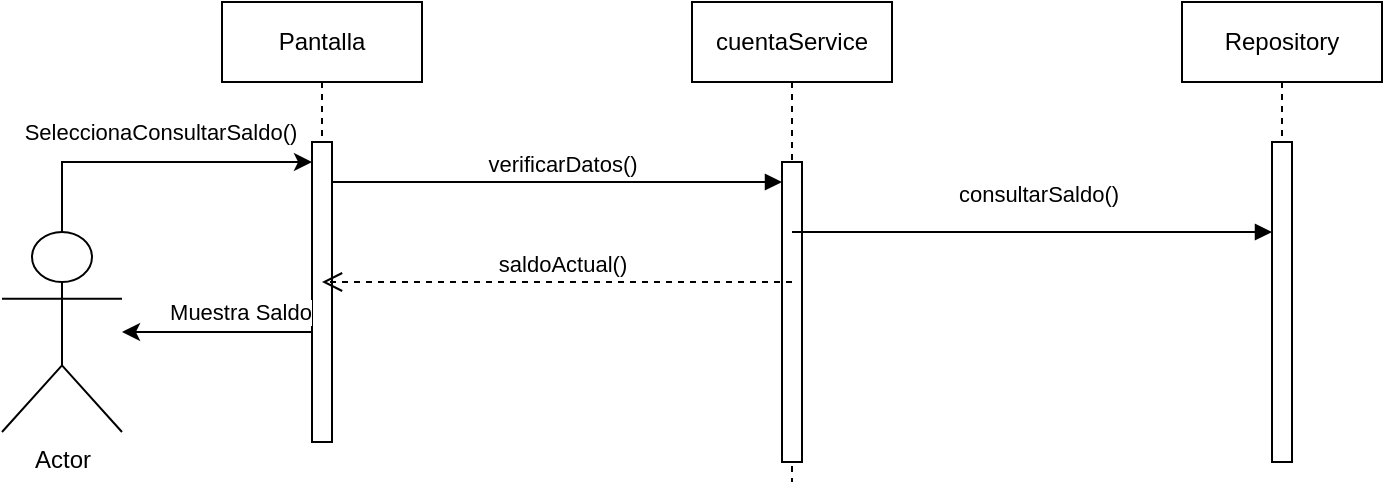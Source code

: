 <mxfile version="24.7.14" pages="4">
  <diagram name="ConsultarSaldo" id="2YBvvXClWsGukQMizWep">
    <mxGraphModel dx="712" dy="755" grid="1" gridSize="10" guides="1" tooltips="1" connect="1" arrows="1" fold="1" page="1" pageScale="1" pageWidth="850" pageHeight="1100" math="0" shadow="0">
      <root>
        <mxCell id="0" />
        <mxCell id="1" parent="0" />
        <mxCell id="aM9ryv3xv72pqoxQDRHE-1" value="Pantalla" style="shape=umlLifeline;perimeter=lifelinePerimeter;whiteSpace=wrap;html=1;container=0;dropTarget=0;collapsible=0;recursiveResize=0;outlineConnect=0;portConstraint=eastwest;newEdgeStyle={&quot;edgeStyle&quot;:&quot;elbowEdgeStyle&quot;,&quot;elbow&quot;:&quot;vertical&quot;,&quot;curved&quot;:0,&quot;rounded&quot;:0};" parent="1" vertex="1">
          <mxGeometry x="140" y="40" width="100" height="220" as="geometry" />
        </mxCell>
        <mxCell id="aM9ryv3xv72pqoxQDRHE-2" value="" style="html=1;points=[];perimeter=orthogonalPerimeter;outlineConnect=0;targetShapes=umlLifeline;portConstraint=eastwest;newEdgeStyle={&quot;edgeStyle&quot;:&quot;elbowEdgeStyle&quot;,&quot;elbow&quot;:&quot;vertical&quot;,&quot;curved&quot;:0,&quot;rounded&quot;:0};" parent="aM9ryv3xv72pqoxQDRHE-1" vertex="1">
          <mxGeometry x="45" y="70" width="10" height="150" as="geometry" />
        </mxCell>
        <mxCell id="aM9ryv3xv72pqoxQDRHE-5" value="cuentaService" style="shape=umlLifeline;perimeter=lifelinePerimeter;whiteSpace=wrap;html=1;container=0;dropTarget=0;collapsible=0;recursiveResize=0;outlineConnect=0;portConstraint=eastwest;newEdgeStyle={&quot;edgeStyle&quot;:&quot;elbowEdgeStyle&quot;,&quot;elbow&quot;:&quot;vertical&quot;,&quot;curved&quot;:0,&quot;rounded&quot;:0};" parent="1" vertex="1">
          <mxGeometry x="375" y="40" width="100" height="240" as="geometry" />
        </mxCell>
        <mxCell id="aM9ryv3xv72pqoxQDRHE-6" value="" style="html=1;points=[];perimeter=orthogonalPerimeter;outlineConnect=0;targetShapes=umlLifeline;portConstraint=eastwest;newEdgeStyle={&quot;edgeStyle&quot;:&quot;elbowEdgeStyle&quot;,&quot;elbow&quot;:&quot;vertical&quot;,&quot;curved&quot;:0,&quot;rounded&quot;:0};" parent="aM9ryv3xv72pqoxQDRHE-5" vertex="1">
          <mxGeometry x="45" y="80" width="10" height="150" as="geometry" />
        </mxCell>
        <mxCell id="aM9ryv3xv72pqoxQDRHE-7" value="verificarDatos()" style="html=1;verticalAlign=bottom;endArrow=block;edgeStyle=elbowEdgeStyle;elbow=vertical;curved=0;rounded=0;" parent="1" edge="1">
          <mxGeometry x="0.022" relative="1" as="geometry">
            <mxPoint x="195" y="130" as="sourcePoint" />
            <Array as="points">
              <mxPoint x="250" y="130" />
            </Array>
            <mxPoint x="420" y="130" as="targetPoint" />
            <mxPoint as="offset" />
          </mxGeometry>
        </mxCell>
        <mxCell id="KDE6-QYmhGzncbmkTHAg-1" value="Repository" style="shape=umlLifeline;perimeter=lifelinePerimeter;whiteSpace=wrap;html=1;container=0;dropTarget=0;collapsible=0;recursiveResize=0;outlineConnect=0;portConstraint=eastwest;newEdgeStyle={&quot;edgeStyle&quot;:&quot;elbowEdgeStyle&quot;,&quot;elbow&quot;:&quot;vertical&quot;,&quot;curved&quot;:0,&quot;rounded&quot;:0};" parent="1" vertex="1">
          <mxGeometry x="620" y="40" width="100" height="230" as="geometry" />
        </mxCell>
        <mxCell id="KDE6-QYmhGzncbmkTHAg-2" value="" style="html=1;points=[];perimeter=orthogonalPerimeter;outlineConnect=0;targetShapes=umlLifeline;portConstraint=eastwest;newEdgeStyle={&quot;edgeStyle&quot;:&quot;elbowEdgeStyle&quot;,&quot;elbow&quot;:&quot;vertical&quot;,&quot;curved&quot;:0,&quot;rounded&quot;:0};" parent="KDE6-QYmhGzncbmkTHAg-1" vertex="1">
          <mxGeometry x="45" y="70" width="10" height="160" as="geometry" />
        </mxCell>
        <mxCell id="KDE6-QYmhGzncbmkTHAg-12" value="SeleccionaConsultarSaldo()" style="edgeStyle=orthogonalEdgeStyle;rounded=0;orthogonalLoop=1;jettySize=auto;html=1;" parent="1" source="KDE6-QYmhGzncbmkTHAg-11" target="aM9ryv3xv72pqoxQDRHE-2" edge="1">
          <mxGeometry x="0.053" y="15" relative="1" as="geometry">
            <mxPoint x="180" y="150" as="targetPoint" />
            <Array as="points">
              <mxPoint x="60" y="120" />
            </Array>
            <mxPoint as="offset" />
          </mxGeometry>
        </mxCell>
        <mxCell id="KDE6-QYmhGzncbmkTHAg-11" value="Actor" style="shape=umlActor;verticalLabelPosition=bottom;verticalAlign=top;html=1;outlineConnect=0;" parent="1" vertex="1">
          <mxGeometry x="30" y="155" width="60" height="100" as="geometry" />
        </mxCell>
        <mxCell id="53vbGY8hmXZEUhKwZ0y9-17" value="consultarSaldo()" style="html=1;verticalAlign=bottom;endArrow=block;edgeStyle=elbowEdgeStyle;elbow=vertical;curved=0;rounded=0;" edge="1" parent="1" target="KDE6-QYmhGzncbmkTHAg-2">
          <mxGeometry x="0.022" y="10" relative="1" as="geometry">
            <mxPoint x="425" y="155" as="sourcePoint" />
            <Array as="points">
              <mxPoint x="515" y="155" />
              <mxPoint x="480" y="155" />
            </Array>
            <mxPoint x="660" y="155" as="targetPoint" />
            <mxPoint as="offset" />
          </mxGeometry>
        </mxCell>
        <mxCell id="53vbGY8hmXZEUhKwZ0y9-18" value="saldoActual()" style="html=1;verticalAlign=bottom;endArrow=open;dashed=1;endSize=8;curved=0;rounded=0;" edge="1" parent="1">
          <mxGeometry x="-0.02" relative="1" as="geometry">
            <mxPoint x="425" y="180" as="sourcePoint" />
            <mxPoint x="190" y="180" as="targetPoint" />
            <Array as="points">
              <mxPoint x="370" y="180" />
            </Array>
            <mxPoint as="offset" />
          </mxGeometry>
        </mxCell>
        <mxCell id="53vbGY8hmXZEUhKwZ0y9-21" value="" style="edgeStyle=elbowEdgeStyle;rounded=0;orthogonalLoop=1;jettySize=auto;html=1;elbow=vertical;curved=0;" edge="1" parent="1" source="aM9ryv3xv72pqoxQDRHE-2" target="KDE6-QYmhGzncbmkTHAg-11">
          <mxGeometry relative="1" as="geometry">
            <mxPoint x="290.5" y="230" as="sourcePoint" />
            <mxPoint x="60" y="230" as="targetPoint" />
          </mxGeometry>
        </mxCell>
        <mxCell id="53vbGY8hmXZEUhKwZ0y9-22" value="Muestra Saldo" style="edgeLabel;html=1;align=center;verticalAlign=middle;resizable=0;points=[];" vertex="1" connectable="0" parent="53vbGY8hmXZEUhKwZ0y9-21">
          <mxGeometry x="0.323" y="-4" relative="1" as="geometry">
            <mxPoint x="27" y="-6" as="offset" />
          </mxGeometry>
        </mxCell>
      </root>
    </mxGraphModel>
  </diagram>
  <diagram id="QY3ssvC00ROUU9uj-6hO" name="IngresarEfectivo">
    <mxGraphModel dx="714" dy="764" grid="1" gridSize="10" guides="1" tooltips="1" connect="1" arrows="1" fold="1" page="1" pageScale="1" pageWidth="827" pageHeight="1169" math="0" shadow="0">
      <root>
        <mxCell id="0" />
        <mxCell id="1" parent="0" />
        <mxCell id="T3xDBMBK5qftWntCpOgK-1" value="Pantalla" style="shape=umlLifeline;perimeter=lifelinePerimeter;whiteSpace=wrap;html=1;container=0;dropTarget=0;collapsible=0;recursiveResize=0;outlineConnect=0;portConstraint=eastwest;newEdgeStyle={&quot;edgeStyle&quot;:&quot;elbowEdgeStyle&quot;,&quot;elbow&quot;:&quot;vertical&quot;,&quot;curved&quot;:0,&quot;rounded&quot;:0};" vertex="1" parent="1">
          <mxGeometry x="140" y="40" width="100" height="450" as="geometry" />
        </mxCell>
        <mxCell id="T3xDBMBK5qftWntCpOgK-2" value="" style="html=1;points=[];perimeter=orthogonalPerimeter;outlineConnect=0;targetShapes=umlLifeline;portConstraint=eastwest;newEdgeStyle={&quot;edgeStyle&quot;:&quot;elbowEdgeStyle&quot;,&quot;elbow&quot;:&quot;vertical&quot;,&quot;curved&quot;:0,&quot;rounded&quot;:0};" vertex="1" parent="T3xDBMBK5qftWntCpOgK-1">
          <mxGeometry x="45" y="70" width="10" height="380" as="geometry" />
        </mxCell>
        <mxCell id="T3xDBMBK5qftWntCpOgK-30" value="" style="html=1;points=[[0,0,0,0,5],[0,1,0,0,-5],[1,0,0,0,5],[1,1,0,0,-5]];perimeter=orthogonalPerimeter;outlineConnect=0;targetShapes=umlLifeline;portConstraint=eastwest;newEdgeStyle={&quot;curved&quot;:0,&quot;rounded&quot;:0};" vertex="1" parent="T3xDBMBK5qftWntCpOgK-1">
          <mxGeometry x="55" y="200" width="10" height="40" as="geometry" />
        </mxCell>
        <mxCell id="T3xDBMBK5qftWntCpOgK-31" value="solicitarEfectivo()" style="html=1;align=left;spacingLeft=2;endArrow=block;rounded=0;edgeStyle=orthogonalEdgeStyle;curved=0;rounded=0;" edge="1" target="T3xDBMBK5qftWntCpOgK-30" parent="T3xDBMBK5qftWntCpOgK-1">
          <mxGeometry x="0.273" relative="1" as="geometry">
            <mxPoint x="55" y="160" as="sourcePoint" />
            <Array as="points">
              <mxPoint x="55" y="190" />
              <mxPoint x="85" y="190" />
              <mxPoint x="85" y="220" />
            </Array>
            <mxPoint x="60" y="190" as="targetPoint" />
            <mxPoint as="offset" />
          </mxGeometry>
        </mxCell>
        <mxCell id="T3xDBMBK5qftWntCpOgK-37" value="" style="html=1;points=[[0,0,0,0,5],[0,1,0,0,-5],[1,0,0,0,5],[1,1,0,0,-5]];perimeter=orthogonalPerimeter;outlineConnect=0;targetShapes=umlLifeline;portConstraint=eastwest;newEdgeStyle={&quot;curved&quot;:0,&quot;rounded&quot;:0};" vertex="1" parent="T3xDBMBK5qftWntCpOgK-1">
          <mxGeometry x="45" y="390" width="10" height="40" as="geometry" />
        </mxCell>
        <mxCell id="T3xDBMBK5qftWntCpOgK-38" value="imprimirRecibo()" style="html=1;align=left;spacingLeft=2;endArrow=block;rounded=0;edgeStyle=orthogonalEdgeStyle;curved=0;rounded=0;" edge="1" target="T3xDBMBK5qftWntCpOgK-37" parent="T3xDBMBK5qftWntCpOgK-1">
          <mxGeometry relative="1" as="geometry">
            <mxPoint x="50" y="370" as="sourcePoint" />
            <Array as="points">
              <mxPoint x="80" y="400" />
            </Array>
          </mxGeometry>
        </mxCell>
        <mxCell id="T3xDBMBK5qftWntCpOgK-3" value="CuentaBancaria" style="shape=umlLifeline;perimeter=lifelinePerimeter;whiteSpace=wrap;html=1;container=0;dropTarget=0;collapsible=0;recursiveResize=0;outlineConnect=0;portConstraint=eastwest;newEdgeStyle={&quot;edgeStyle&quot;:&quot;elbowEdgeStyle&quot;,&quot;elbow&quot;:&quot;vertical&quot;,&quot;curved&quot;:0,&quot;rounded&quot;:0};" vertex="1" parent="1">
          <mxGeometry x="375" y="40" width="100" height="450" as="geometry" />
        </mxCell>
        <mxCell id="T3xDBMBK5qftWntCpOgK-4" value="" style="html=1;points=[];perimeter=orthogonalPerimeter;outlineConnect=0;targetShapes=umlLifeline;portConstraint=eastwest;newEdgeStyle={&quot;edgeStyle&quot;:&quot;elbowEdgeStyle&quot;,&quot;elbow&quot;:&quot;vertical&quot;,&quot;curved&quot;:0,&quot;rounded&quot;:0};" vertex="1" parent="T3xDBMBK5qftWntCpOgK-3">
          <mxGeometry x="45" y="80" width="10" height="370" as="geometry" />
        </mxCell>
        <mxCell id="T3xDBMBK5qftWntCpOgK-5" value="validarTarjeta()" style="html=1;verticalAlign=bottom;endArrow=block;edgeStyle=elbowEdgeStyle;elbow=vertical;curved=0;rounded=0;" edge="1" parent="1">
          <mxGeometry x="0.022" relative="1" as="geometry">
            <mxPoint x="195" y="130" as="sourcePoint" />
            <Array as="points">
              <mxPoint x="250" y="130" />
            </Array>
            <mxPoint x="420" y="130" as="targetPoint" />
            <mxPoint as="offset" />
          </mxGeometry>
        </mxCell>
        <mxCell id="T3xDBMBK5qftWntCpOgK-8" value="insertaTarjeta" style="edgeStyle=orthogonalEdgeStyle;rounded=0;orthogonalLoop=1;jettySize=auto;html=1;" edge="1" parent="1" source="T3xDBMBK5qftWntCpOgK-12" target="T3xDBMBK5qftWntCpOgK-2">
          <mxGeometry x="0.053" y="15" relative="1" as="geometry">
            <mxPoint x="180" y="150" as="targetPoint" />
            <Array as="points">
              <mxPoint x="60" y="120" />
            </Array>
            <mxPoint as="offset" />
          </mxGeometry>
        </mxCell>
        <mxCell id="T3xDBMBK5qftWntCpOgK-9" value="ingresa PIN" style="edgeStyle=orthogonalEdgeStyle;rounded=0;orthogonalLoop=1;jettySize=auto;html=1;" edge="1" parent="1">
          <mxGeometry x="0.121" y="16" relative="1" as="geometry">
            <mxPoint x="100" y="155" as="sourcePoint" />
            <mxPoint x="190" y="156" as="targetPoint" />
            <Array as="points">
              <mxPoint x="100" y="156" />
            </Array>
            <mxPoint as="offset" />
          </mxGeometry>
        </mxCell>
        <mxCell id="T3xDBMBK5qftWntCpOgK-10" value="ingresar Efectivo" style="edgeStyle=orthogonalEdgeStyle;rounded=0;orthogonalLoop=1;jettySize=auto;html=1;" edge="1" parent="1">
          <mxGeometry x="0.312" y="15" relative="1" as="geometry">
            <Array as="points">
              <mxPoint x="90" y="265" />
            </Array>
            <mxPoint x="90" y="210" as="sourcePoint" />
            <mxPoint x="195" y="265" as="targetPoint" />
            <mxPoint as="offset" />
          </mxGeometry>
        </mxCell>
        <mxCell id="T3xDBMBK5qftWntCpOgK-12" value="Actor" style="shape=umlActor;verticalLabelPosition=bottom;verticalAlign=top;html=1;outlineConnect=0;" vertex="1" parent="1">
          <mxGeometry x="30" y="155" width="60" height="100" as="geometry" />
        </mxCell>
        <mxCell id="T3xDBMBK5qftWntCpOgK-16" value="validarPIN()" style="html=1;verticalAlign=bottom;endArrow=block;edgeStyle=elbowEdgeStyle;elbow=vertical;curved=0;rounded=0;" edge="1" parent="1" target="T3xDBMBK5qftWntCpOgK-4">
          <mxGeometry x="0.048" relative="1" as="geometry">
            <mxPoint x="189" y="170" as="sourcePoint" />
            <Array as="points">
              <mxPoint x="374" y="170" />
              <mxPoint x="264" y="120" />
              <mxPoint x="249" y="170" />
            </Array>
            <mxPoint x="414" y="170" as="targetPoint" />
            <mxPoint as="offset" />
          </mxGeometry>
        </mxCell>
        <mxCell id="T3xDBMBK5qftWntCpOgK-20" value="contarEfectivo()" style="html=1;verticalAlign=bottom;endArrow=block;edgeStyle=elbowEdgeStyle;elbow=vertical;curved=0;rounded=0;" edge="1" parent="1">
          <mxGeometry x="0.043" relative="1" as="geometry">
            <mxPoint x="190" y="300" as="sourcePoint" />
            <Array as="points">
              <mxPoint x="250" y="300" />
            </Array>
            <mxPoint x="420" y="300" as="targetPoint" />
            <mxPoint as="offset" />
          </mxGeometry>
        </mxCell>
        <mxCell id="T3xDBMBK5qftWntCpOgK-33" value="actualizarSaldo()" style="html=1;verticalAlign=bottom;endArrow=block;edgeStyle=elbowEdgeStyle;elbow=vertical;curved=0;rounded=0;" edge="1" parent="1">
          <mxGeometry x="0.043" relative="1" as="geometry">
            <mxPoint x="190" y="330" as="sourcePoint" />
            <Array as="points">
              <mxPoint x="250" y="330" />
            </Array>
            <mxPoint x="420" y="330" as="targetPoint" />
            <mxPoint as="offset" />
          </mxGeometry>
        </mxCell>
        <mxCell id="T3xDBMBK5qftWntCpOgK-34" value="saldoActialzado()" style="html=1;verticalAlign=bottom;endArrow=open;dashed=1;endSize=8;curved=0;rounded=0;" edge="1" parent="1">
          <mxGeometry relative="1" as="geometry">
            <mxPoint x="414" y="360" as="sourcePoint" />
            <mxPoint x="189" y="360" as="targetPoint" />
          </mxGeometry>
        </mxCell>
        <mxCell id="T3xDBMBK5qftWntCpOgK-35" value="Confirmar" style="endArrow=block;startArrow=block;endFill=1;startFill=1;html=1;rounded=0;" edge="1" parent="1" source="T3xDBMBK5qftWntCpOgK-12">
          <mxGeometry x="0.443" y="9" width="160" relative="1" as="geometry">
            <mxPoint x="30" y="370" as="sourcePoint" />
            <mxPoint x="190" y="370" as="targetPoint" />
            <Array as="points">
              <mxPoint x="60" y="370" />
            </Array>
            <mxPoint as="offset" />
          </mxGeometry>
        </mxCell>
        <mxCell id="T3xDBMBK5qftWntCpOgK-40" value="Recibo" style="edgeStyle=orthogonalEdgeStyle;rounded=0;orthogonalLoop=1;jettySize=auto;html=1;curved=0;entryX=0;entryY=1;entryDx=0;entryDy=0;entryPerimeter=0;" edge="1" parent="1" source="T3xDBMBK5qftWntCpOgK-37" target="T3xDBMBK5qftWntCpOgK-12">
          <mxGeometry x="-0.629" y="-10" relative="1" as="geometry">
            <mxPoint x="100" y="450" as="targetPoint" />
            <mxPoint as="offset" />
          </mxGeometry>
        </mxCell>
      </root>
    </mxGraphModel>
  </diagram>
  <diagram id="dv5vYTmccph-eLPF8vKm" name="Login">
    <mxGraphModel dx="720" dy="764" grid="1" gridSize="10" guides="1" tooltips="1" connect="1" arrows="1" fold="1" page="1" pageScale="1" pageWidth="827" pageHeight="1169" math="0" shadow="0">
      <root>
        <mxCell id="0" />
        <mxCell id="1" parent="0" />
        <mxCell id="ja4LURaDu_i8naxg0On--1" value="Pantalla" style="shape=umlLifeline;perimeter=lifelinePerimeter;whiteSpace=wrap;html=1;container=0;dropTarget=0;collapsible=0;recursiveResize=0;outlineConnect=0;portConstraint=eastwest;newEdgeStyle={&quot;edgeStyle&quot;:&quot;elbowEdgeStyle&quot;,&quot;elbow&quot;:&quot;vertical&quot;,&quot;curved&quot;:0,&quot;rounded&quot;:0};" vertex="1" parent="1">
          <mxGeometry x="140" y="40" width="100" height="280" as="geometry" />
        </mxCell>
        <mxCell id="ja4LURaDu_i8naxg0On--2" value="" style="html=1;points=[];perimeter=orthogonalPerimeter;outlineConnect=0;targetShapes=umlLifeline;portConstraint=eastwest;newEdgeStyle={&quot;edgeStyle&quot;:&quot;elbowEdgeStyle&quot;,&quot;elbow&quot;:&quot;vertical&quot;,&quot;curved&quot;:0,&quot;rounded&quot;:0};" vertex="1" parent="ja4LURaDu_i8naxg0On--1">
          <mxGeometry x="45" y="70" width="10" height="210" as="geometry" />
        </mxCell>
        <mxCell id="ja4LURaDu_i8naxg0On--27" value="" style="html=1;points=[[0,0,0,0,5],[0,1,0,0,-5],[1,0,0,0,5],[1,1,0,0,-5]];perimeter=orthogonalPerimeter;outlineConnect=0;targetShapes=umlLifeline;portConstraint=eastwest;newEdgeStyle={&quot;curved&quot;:0,&quot;rounded&quot;:0};" vertex="1" parent="ja4LURaDu_i8naxg0On--1">
          <mxGeometry x="45" y="100" width="10" height="40" as="geometry" />
        </mxCell>
        <mxCell id="ja4LURaDu_i8naxg0On--28" value="solicitarPIN()" style="html=1;align=left;spacingLeft=2;endArrow=block;rounded=0;edgeStyle=orthogonalEdgeStyle;curved=0;rounded=0;" edge="1" target="ja4LURaDu_i8naxg0On--27" parent="ja4LURaDu_i8naxg0On--1">
          <mxGeometry relative="1" as="geometry">
            <mxPoint x="50" y="80" as="sourcePoint" />
            <Array as="points">
              <mxPoint x="80" y="110" />
            </Array>
          </mxGeometry>
        </mxCell>
        <mxCell id="ja4LURaDu_i8naxg0On--3" value="cuentaService" style="shape=umlLifeline;perimeter=lifelinePerimeter;whiteSpace=wrap;html=1;container=0;dropTarget=0;collapsible=0;recursiveResize=0;outlineConnect=0;portConstraint=eastwest;newEdgeStyle={&quot;edgeStyle&quot;:&quot;elbowEdgeStyle&quot;,&quot;elbow&quot;:&quot;vertical&quot;,&quot;curved&quot;:0,&quot;rounded&quot;:0};" vertex="1" parent="1">
          <mxGeometry x="375" y="40" width="100" height="280" as="geometry" />
        </mxCell>
        <mxCell id="ja4LURaDu_i8naxg0On--4" value="" style="html=1;points=[];perimeter=orthogonalPerimeter;outlineConnect=0;targetShapes=umlLifeline;portConstraint=eastwest;newEdgeStyle={&quot;edgeStyle&quot;:&quot;elbowEdgeStyle&quot;,&quot;elbow&quot;:&quot;vertical&quot;,&quot;curved&quot;:0,&quot;rounded&quot;:0};" vertex="1" parent="ja4LURaDu_i8naxg0On--3">
          <mxGeometry x="45" y="80" width="10" height="200" as="geometry" />
        </mxCell>
        <mxCell id="ja4LURaDu_i8naxg0On--6" value="Repository" style="shape=umlLifeline;perimeter=lifelinePerimeter;whiteSpace=wrap;html=1;container=0;dropTarget=0;collapsible=0;recursiveResize=0;outlineConnect=0;portConstraint=eastwest;newEdgeStyle={&quot;edgeStyle&quot;:&quot;elbowEdgeStyle&quot;,&quot;elbow&quot;:&quot;vertical&quot;,&quot;curved&quot;:0,&quot;rounded&quot;:0};" vertex="1" parent="1">
          <mxGeometry x="620" y="40" width="100" height="290" as="geometry" />
        </mxCell>
        <mxCell id="ja4LURaDu_i8naxg0On--7" value="" style="html=1;points=[];perimeter=orthogonalPerimeter;outlineConnect=0;targetShapes=umlLifeline;portConstraint=eastwest;newEdgeStyle={&quot;edgeStyle&quot;:&quot;elbowEdgeStyle&quot;,&quot;elbow&quot;:&quot;vertical&quot;,&quot;curved&quot;:0,&quot;rounded&quot;:0};" vertex="1" parent="ja4LURaDu_i8naxg0On--6">
          <mxGeometry x="45" y="70" width="10" height="210" as="geometry" />
        </mxCell>
        <mxCell id="ja4LURaDu_i8naxg0On--8" value="insertaTarjeta" style="edgeStyle=orthogonalEdgeStyle;rounded=0;orthogonalLoop=1;jettySize=auto;html=1;" edge="1" parent="1" source="ja4LURaDu_i8naxg0On--12" target="ja4LURaDu_i8naxg0On--2">
          <mxGeometry x="0.053" y="15" relative="1" as="geometry">
            <mxPoint x="180" y="150" as="targetPoint" />
            <Array as="points">
              <mxPoint x="60" y="120" />
            </Array>
            <mxPoint as="offset" />
          </mxGeometry>
        </mxCell>
        <mxCell id="ja4LURaDu_i8naxg0On--9" value="ingresa PIN" style="edgeStyle=orthogonalEdgeStyle;rounded=0;orthogonalLoop=1;jettySize=auto;html=1;" edge="1" parent="1">
          <mxGeometry x="0.053" y="15" relative="1" as="geometry">
            <mxPoint x="100" y="170" as="sourcePoint" />
            <mxPoint x="190" y="171" as="targetPoint" />
            <Array as="points">
              <mxPoint x="100" y="171" />
            </Array>
            <mxPoint as="offset" />
          </mxGeometry>
        </mxCell>
        <mxCell id="ja4LURaDu_i8naxg0On--12" value="Actor" style="shape=umlActor;verticalLabelPosition=bottom;verticalAlign=top;html=1;outlineConnect=0;" vertex="1" parent="1">
          <mxGeometry x="30" y="155" width="60" height="100" as="geometry" />
        </mxCell>
        <mxCell id="ja4LURaDu_i8naxg0On--16" value="validarPIN()" style="html=1;verticalAlign=bottom;endArrow=block;edgeStyle=elbowEdgeStyle;elbow=vertical;curved=0;rounded=0;" edge="1" parent="1" source="ja4LURaDu_i8naxg0On--2">
          <mxGeometry x="0.022" y="10" relative="1" as="geometry">
            <mxPoint x="200" y="220" as="sourcePoint" />
            <Array as="points">
              <mxPoint x="280" y="190" />
              <mxPoint x="255" y="220" />
            </Array>
            <mxPoint x="425" y="190" as="targetPoint" />
            <mxPoint as="offset" />
          </mxGeometry>
        </mxCell>
        <mxCell id="ja4LURaDu_i8naxg0On--17" value="consultaPIN()" style="html=1;verticalAlign=bottom;endArrow=block;edgeStyle=elbowEdgeStyle;elbow=vertical;curved=0;rounded=0;" edge="1" parent="1" target="ja4LURaDu_i8naxg0On--7" source="ja4LURaDu_i8naxg0On--4">
          <mxGeometry x="0.022" y="10" relative="1" as="geometry">
            <mxPoint x="425" y="230" as="sourcePoint" />
            <Array as="points">
              <mxPoint x="520" y="210" />
              <mxPoint x="485" y="230" />
            </Array>
            <mxPoint x="655" y="230" as="targetPoint" />
            <mxPoint as="offset" />
          </mxGeometry>
        </mxCell>
        <mxCell id="ja4LURaDu_i8naxg0On--19" value="PINValidada()" style="html=1;verticalAlign=bottom;endArrow=open;dashed=1;endSize=8;curved=0;rounded=0;" edge="1" parent="1">
          <mxGeometry relative="1" as="geometry">
            <mxPoint x="425" y="239.5" as="sourcePoint" />
            <mxPoint x="190" y="239.5" as="targetPoint" />
            <Array as="points">
              <mxPoint x="370" y="239.5" />
            </Array>
          </mxGeometry>
        </mxCell>
        <mxCell id="ja4LURaDu_i8naxg0On--23" value="Mostrar Menu" style="edgeStyle=elbowEdgeStyle;rounded=0;orthogonalLoop=1;jettySize=auto;html=1;elbow=vertical;curved=0;entryX=1;entryY=1;entryDx=0;entryDy=0;entryPerimeter=0;" edge="1" parent="1" source="ja4LURaDu_i8naxg0On--2" target="ja4LURaDu_i8naxg0On--12">
          <mxGeometry y="-15" relative="1" as="geometry">
            <mxPoint x="300.5" y="320" as="sourcePoint" />
            <mxPoint x="70" y="320" as="targetPoint" />
            <mxPoint x="1" as="offset" />
          </mxGeometry>
        </mxCell>
      </root>
    </mxGraphModel>
  </diagram>
  <diagram id="ruiZ71rxCGZS07HL6Fat" name="retirarEfectivo">
    <mxGraphModel dx="712" dy="755" grid="1" gridSize="10" guides="1" tooltips="1" connect="1" arrows="1" fold="1" page="1" pageScale="1" pageWidth="827" pageHeight="1169" math="0" shadow="0">
      <root>
        <mxCell id="0" />
        <mxCell id="1" parent="0" />
        <mxCell id="3suTLgCVDf1qIQQabJ_P-16" value="Pantalla" style="shape=umlLifeline;perimeter=lifelinePerimeter;whiteSpace=wrap;html=1;container=0;dropTarget=0;collapsible=0;recursiveResize=0;outlineConnect=0;portConstraint=eastwest;newEdgeStyle={&quot;edgeStyle&quot;:&quot;elbowEdgeStyle&quot;,&quot;elbow&quot;:&quot;vertical&quot;,&quot;curved&quot;:0,&quot;rounded&quot;:0};" vertex="1" parent="1">
          <mxGeometry x="150" y="50" width="100" height="430" as="geometry" />
        </mxCell>
        <mxCell id="3suTLgCVDf1qIQQabJ_P-17" value="" style="html=1;points=[];perimeter=orthogonalPerimeter;outlineConnect=0;targetShapes=umlLifeline;portConstraint=eastwest;newEdgeStyle={&quot;edgeStyle&quot;:&quot;elbowEdgeStyle&quot;,&quot;elbow&quot;:&quot;vertical&quot;,&quot;curved&quot;:0,&quot;rounded&quot;:0};" vertex="1" parent="3suTLgCVDf1qIQQabJ_P-16">
          <mxGeometry x="45" y="80" width="10" height="350" as="geometry" />
        </mxCell>
        <mxCell id="3suTLgCVDf1qIQQabJ_P-18" value="" style="html=1;points=[[0,0,0,0,5],[0,1,0,0,-5],[1,0,0,0,5],[1,1,0,0,-5]];perimeter=orthogonalPerimeter;outlineConnect=0;targetShapes=umlLifeline;portConstraint=eastwest;newEdgeStyle={&quot;curved&quot;:0,&quot;rounded&quot;:0};" vertex="1" parent="3suTLgCVDf1qIQQabJ_P-16">
          <mxGeometry x="45" y="100" width="10" height="40" as="geometry" />
        </mxCell>
        <mxCell id="3suTLgCVDf1qIQQabJ_P-19" value="solicitarPIN()" style="html=1;align=left;spacingLeft=2;endArrow=block;rounded=0;edgeStyle=orthogonalEdgeStyle;curved=0;rounded=0;" edge="1" parent="3suTLgCVDf1qIQQabJ_P-16" target="3suTLgCVDf1qIQQabJ_P-18">
          <mxGeometry relative="1" as="geometry">
            <mxPoint x="50" y="80" as="sourcePoint" />
            <Array as="points">
              <mxPoint x="80" y="110" />
            </Array>
          </mxGeometry>
        </mxCell>
        <mxCell id="3suTLgCVDf1qIQQabJ_P-20" value="cuentaService" style="shape=umlLifeline;perimeter=lifelinePerimeter;whiteSpace=wrap;html=1;container=0;dropTarget=0;collapsible=0;recursiveResize=0;outlineConnect=0;portConstraint=eastwest;newEdgeStyle={&quot;edgeStyle&quot;:&quot;elbowEdgeStyle&quot;,&quot;elbow&quot;:&quot;vertical&quot;,&quot;curved&quot;:0,&quot;rounded&quot;:0};" vertex="1" parent="1">
          <mxGeometry x="385" y="50" width="100" height="430" as="geometry" />
        </mxCell>
        <mxCell id="3suTLgCVDf1qIQQabJ_P-21" value="" style="html=1;points=[];perimeter=orthogonalPerimeter;outlineConnect=0;targetShapes=umlLifeline;portConstraint=eastwest;newEdgeStyle={&quot;edgeStyle&quot;:&quot;elbowEdgeStyle&quot;,&quot;elbow&quot;:&quot;vertical&quot;,&quot;curved&quot;:0,&quot;rounded&quot;:0};" vertex="1" parent="3suTLgCVDf1qIQQabJ_P-20">
          <mxGeometry x="45" y="80" width="10" height="350" as="geometry" />
        </mxCell>
        <mxCell id="3suTLgCVDf1qIQQabJ_P-22" value="Repository" style="shape=umlLifeline;perimeter=lifelinePerimeter;whiteSpace=wrap;html=1;container=0;dropTarget=0;collapsible=0;recursiveResize=0;outlineConnect=0;portConstraint=eastwest;newEdgeStyle={&quot;edgeStyle&quot;:&quot;elbowEdgeStyle&quot;,&quot;elbow&quot;:&quot;vertical&quot;,&quot;curved&quot;:0,&quot;rounded&quot;:0};" vertex="1" parent="1">
          <mxGeometry x="630" y="50" width="100" height="430" as="geometry" />
        </mxCell>
        <mxCell id="3suTLgCVDf1qIQQabJ_P-23" value="" style="html=1;points=[];perimeter=orthogonalPerimeter;outlineConnect=0;targetShapes=umlLifeline;portConstraint=eastwest;newEdgeStyle={&quot;edgeStyle&quot;:&quot;elbowEdgeStyle&quot;,&quot;elbow&quot;:&quot;vertical&quot;,&quot;curved&quot;:0,&quot;rounded&quot;:0};" vertex="1" parent="3suTLgCVDf1qIQQabJ_P-22">
          <mxGeometry x="45" y="70" width="10" height="360" as="geometry" />
        </mxCell>
        <mxCell id="3suTLgCVDf1qIQQabJ_P-24" value="seleccionaOpcion()" style="edgeStyle=orthogonalEdgeStyle;rounded=0;orthogonalLoop=1;jettySize=auto;html=1;" edge="1" parent="1" source="3suTLgCVDf1qIQQabJ_P-26" target="3suTLgCVDf1qIQQabJ_P-17">
          <mxGeometry x="0.188" y="10" relative="1" as="geometry">
            <mxPoint x="190" y="160" as="targetPoint" />
            <Array as="points">
              <mxPoint x="70" y="130" />
            </Array>
            <mxPoint as="offset" />
          </mxGeometry>
        </mxCell>
        <mxCell id="3suTLgCVDf1qIQQabJ_P-25" value="ingresa PIN" style="edgeStyle=orthogonalEdgeStyle;rounded=0;orthogonalLoop=1;jettySize=auto;html=1;" edge="1" parent="1">
          <mxGeometry x="0.053" y="15" relative="1" as="geometry">
            <mxPoint x="110" y="180" as="sourcePoint" />
            <mxPoint x="200" y="181" as="targetPoint" />
            <Array as="points">
              <mxPoint x="110" y="181" />
            </Array>
            <mxPoint as="offset" />
          </mxGeometry>
        </mxCell>
        <mxCell id="3suTLgCVDf1qIQQabJ_P-26" value="Actor" style="shape=umlActor;verticalLabelPosition=bottom;verticalAlign=top;html=1;outlineConnect=0;" vertex="1" parent="1">
          <mxGeometry x="40" y="165" width="60" height="100" as="geometry" />
        </mxCell>
        <mxCell id="3suTLgCVDf1qIQQabJ_P-27" value="validarPIN()" style="html=1;verticalAlign=bottom;endArrow=block;edgeStyle=elbowEdgeStyle;elbow=vertical;curved=0;rounded=0;" edge="1" parent="1" source="3suTLgCVDf1qIQQabJ_P-17">
          <mxGeometry x="0.022" y="10" relative="1" as="geometry">
            <mxPoint x="210" y="230" as="sourcePoint" />
            <Array as="points">
              <mxPoint x="290" y="200" />
              <mxPoint x="265" y="230" />
            </Array>
            <mxPoint x="435" y="200" as="targetPoint" />
            <mxPoint as="offset" />
          </mxGeometry>
        </mxCell>
        <mxCell id="3suTLgCVDf1qIQQabJ_P-28" value="consultaPIN()" style="html=1;verticalAlign=bottom;endArrow=block;edgeStyle=elbowEdgeStyle;elbow=vertical;curved=0;rounded=0;" edge="1" parent="1" source="3suTLgCVDf1qIQQabJ_P-21" target="3suTLgCVDf1qIQQabJ_P-23">
          <mxGeometry x="0.022" y="10" relative="1" as="geometry">
            <mxPoint x="435" y="240" as="sourcePoint" />
            <Array as="points">
              <mxPoint x="530" y="220" />
              <mxPoint x="495" y="240" />
            </Array>
            <mxPoint x="665" y="240" as="targetPoint" />
            <mxPoint as="offset" />
          </mxGeometry>
        </mxCell>
        <mxCell id="3suTLgCVDf1qIQQabJ_P-29" value="PINValidada()" style="html=1;verticalAlign=bottom;endArrow=open;dashed=1;endSize=8;curved=0;rounded=0;" edge="1" parent="1">
          <mxGeometry relative="1" as="geometry">
            <mxPoint x="435" y="249.5" as="sourcePoint" />
            <mxPoint x="200" y="249.5" as="targetPoint" />
            <Array as="points">
              <mxPoint x="380" y="249.5" />
            </Array>
          </mxGeometry>
        </mxCell>
        <mxCell id="3suTLgCVDf1qIQQabJ_P-30" value="Mostrar Menu" style="edgeStyle=elbowEdgeStyle;rounded=0;orthogonalLoop=1;jettySize=auto;html=1;elbow=vertical;curved=0;entryX=1;entryY=1;entryDx=0;entryDy=0;entryPerimeter=0;" edge="1" parent="1" source="3suTLgCVDf1qIQQabJ_P-17" target="3suTLgCVDf1qIQQabJ_P-26">
          <mxGeometry y="-15" relative="1" as="geometry">
            <mxPoint x="310.5" y="330" as="sourcePoint" />
            <mxPoint x="80" y="330" as="targetPoint" />
            <mxPoint x="1" as="offset" />
          </mxGeometry>
        </mxCell>
      </root>
    </mxGraphModel>
  </diagram>
</mxfile>
